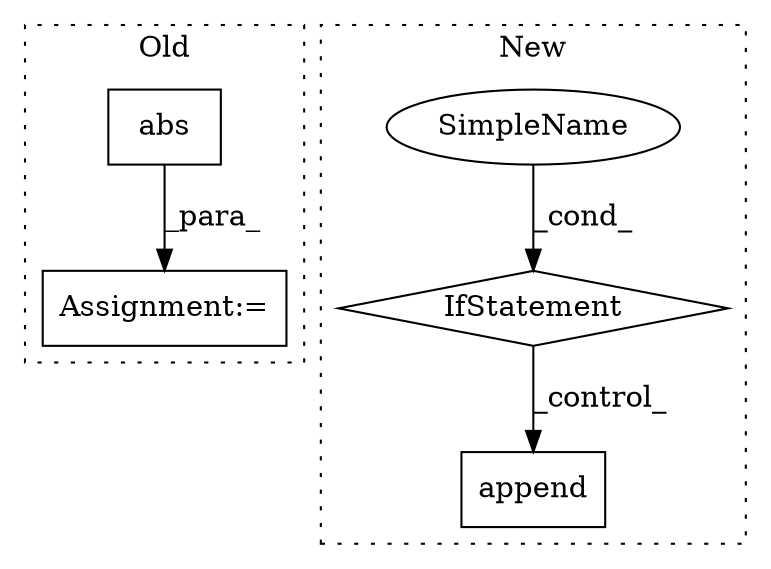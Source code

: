 digraph G {
subgraph cluster0 {
1 [label="abs" a="32" s="5192,5217" l="4,1" shape="box"];
5 [label="Assignment:=" a="7" s="5263" l="1" shape="box"];
label = "Old";
style="dotted";
}
subgraph cluster1 {
2 [label="append" a="32" s="4594,4768" l="7,1" shape="box"];
3 [label="IfStatement" a="25" s="4544,4575" l="4,2" shape="diamond"];
4 [label="SimpleName" a="42" s="" l="" shape="ellipse"];
label = "New";
style="dotted";
}
1 -> 5 [label="_para_"];
3 -> 2 [label="_control_"];
4 -> 3 [label="_cond_"];
}